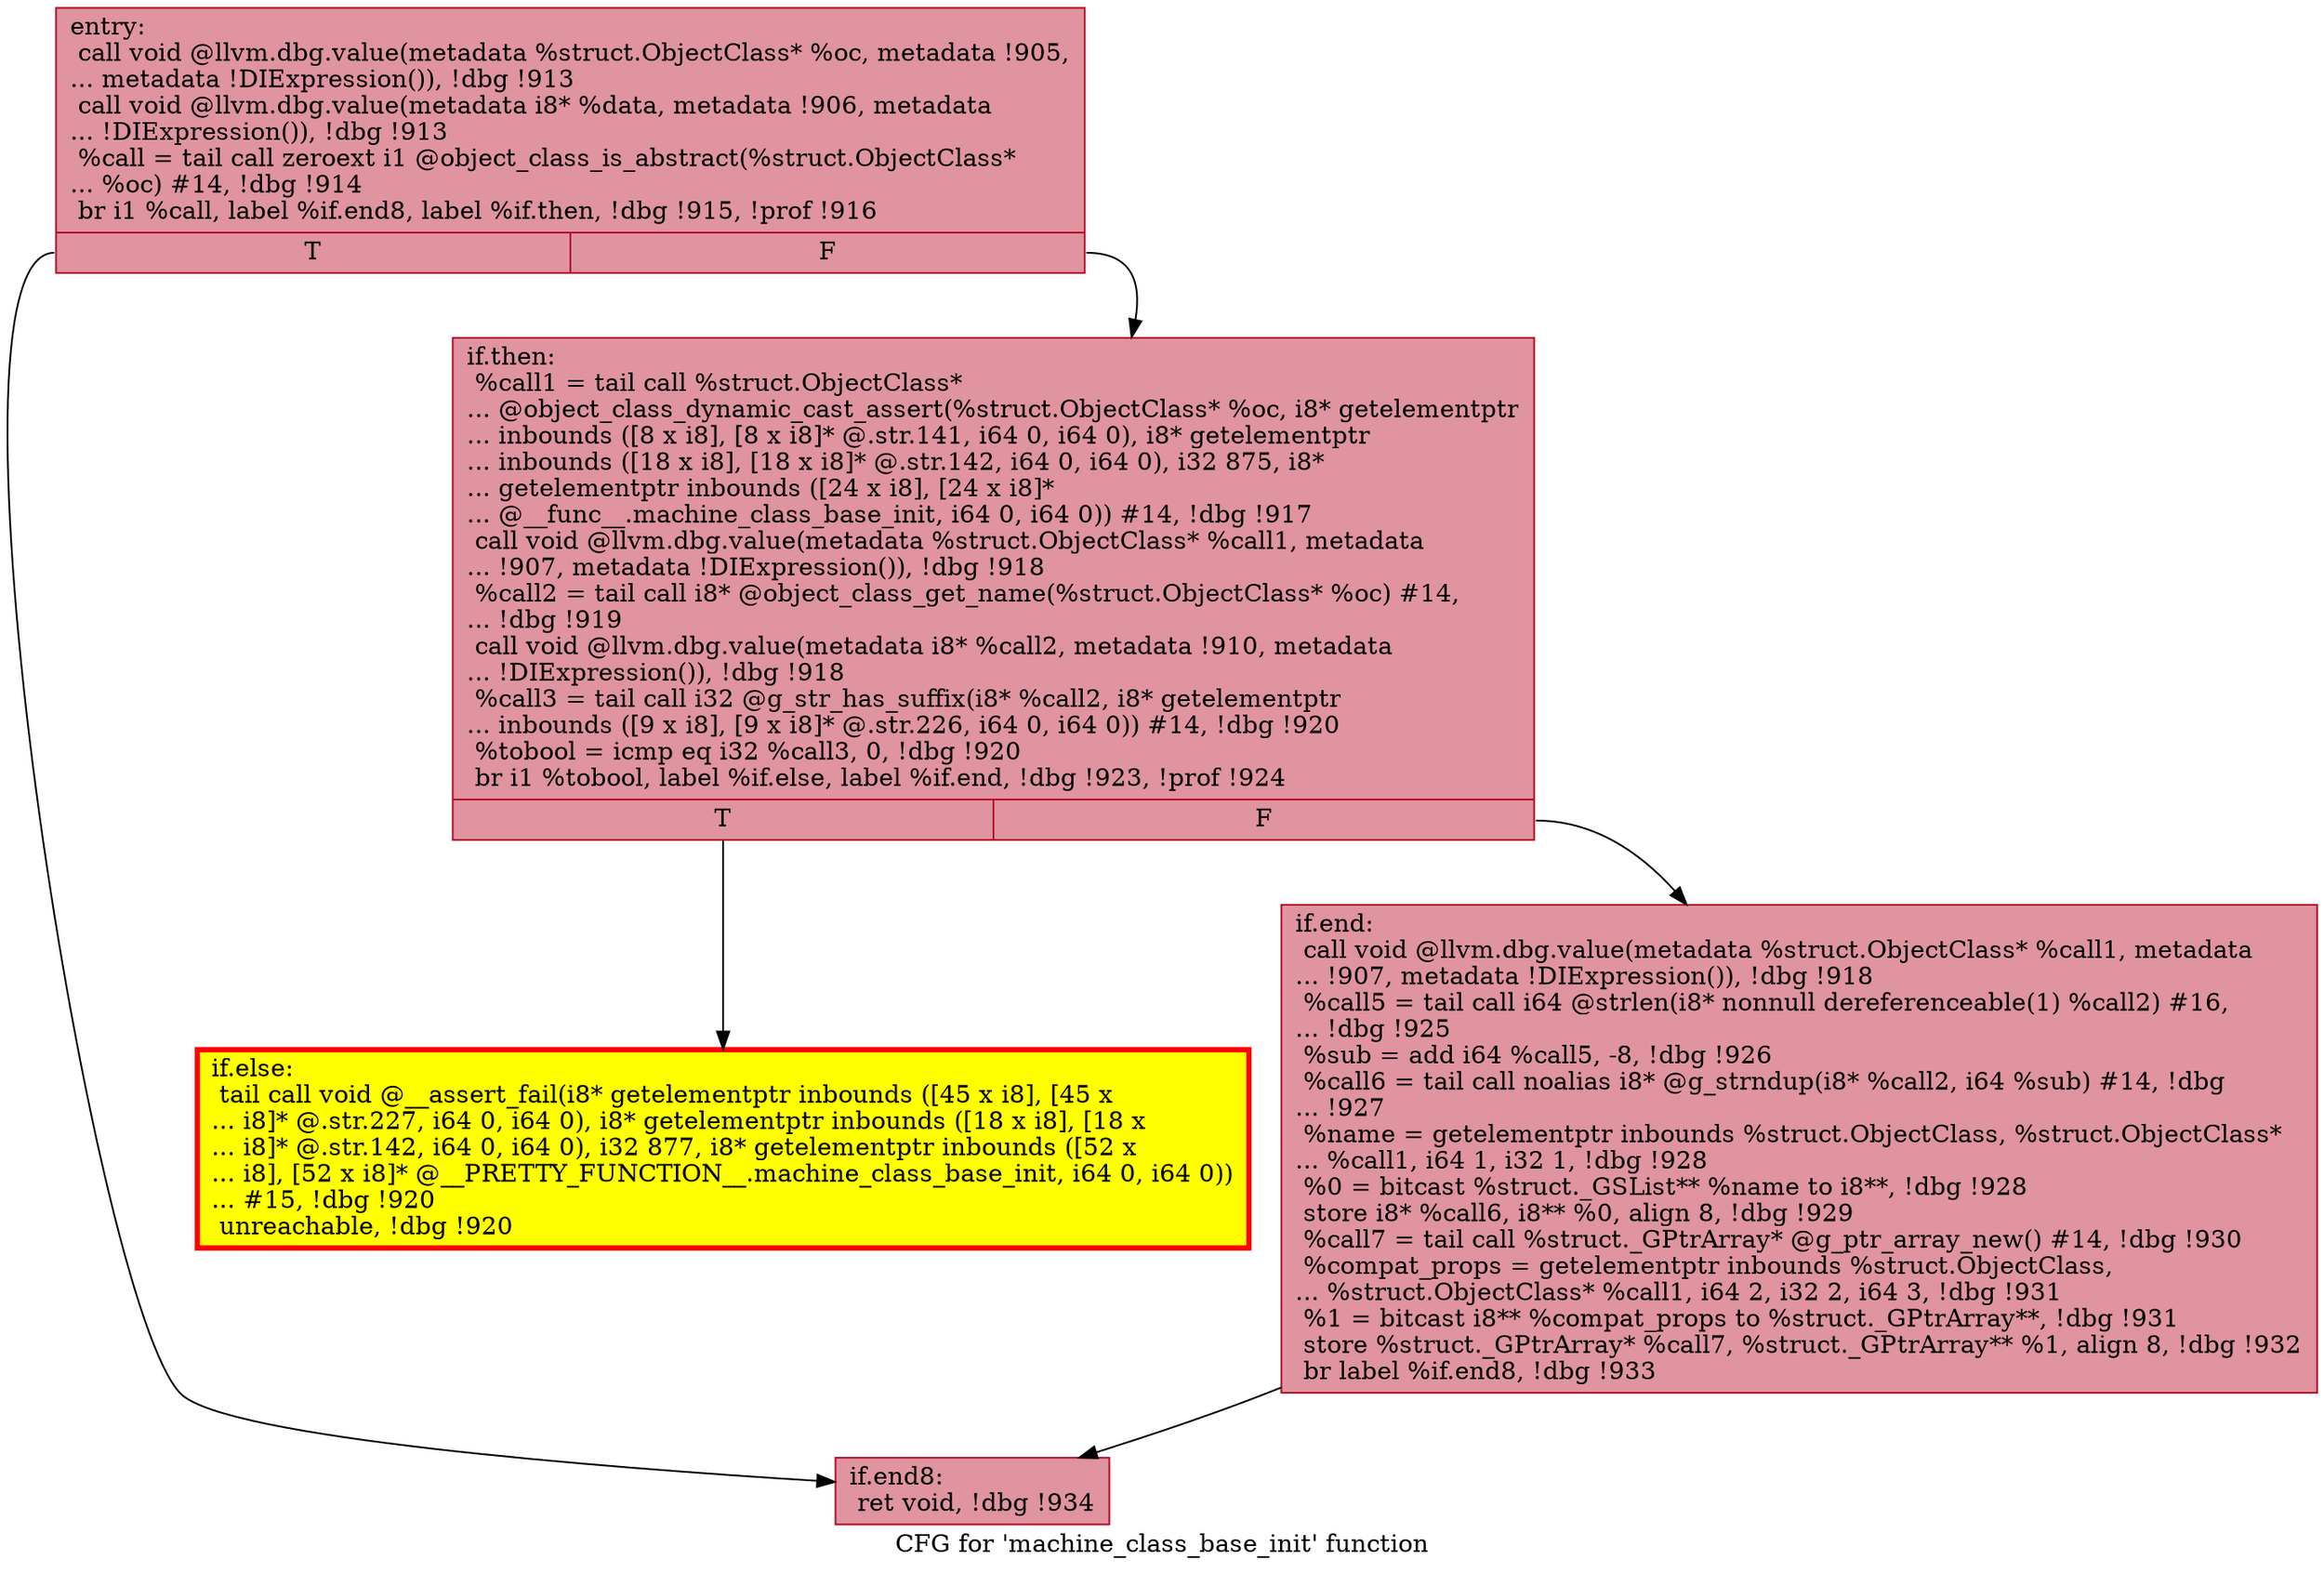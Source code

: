 digraph "CFG for 'machine_class_base_init' function" {
	label="CFG for 'machine_class_base_init' function";

	Node0x564d9f530e00 [shape=record,color="#b70d28ff", style=filled, fillcolor="#b70d2870",label="{entry:\l  call void @llvm.dbg.value(metadata %struct.ObjectClass* %oc, metadata !905,\l... metadata !DIExpression()), !dbg !913\l  call void @llvm.dbg.value(metadata i8* %data, metadata !906, metadata\l... !DIExpression()), !dbg !913\l  %call = tail call zeroext i1 @object_class_is_abstract(%struct.ObjectClass*\l... %oc) #14, !dbg !914\l  br i1 %call, label %if.end8, label %if.then, !dbg !915, !prof !916\l|{<s0>T|<s1>F}}"];
	Node0x564d9f530e00:s0 -> Node0x564d9f616990;
	Node0x564d9f530e00:s1 -> Node0x564d9f616780;
	Node0x564d9f616780 [shape=record,color="#b70d28ff", style=filled, fillcolor="#b70d2870",label="{if.then:                                          \l  %call1 = tail call %struct.ObjectClass*\l... @object_class_dynamic_cast_assert(%struct.ObjectClass* %oc, i8* getelementptr\l... inbounds ([8 x i8], [8 x i8]* @.str.141, i64 0, i64 0), i8* getelementptr\l... inbounds ([18 x i8], [18 x i8]* @.str.142, i64 0, i64 0), i32 875, i8*\l... getelementptr inbounds ([24 x i8], [24 x i8]*\l... @__func__.machine_class_base_init, i64 0, i64 0)) #14, !dbg !917\l  call void @llvm.dbg.value(metadata %struct.ObjectClass* %call1, metadata\l... !907, metadata !DIExpression()), !dbg !918\l  %call2 = tail call i8* @object_class_get_name(%struct.ObjectClass* %oc) #14,\l... !dbg !919\l  call void @llvm.dbg.value(metadata i8* %call2, metadata !910, metadata\l... !DIExpression()), !dbg !918\l  %call3 = tail call i32 @g_str_has_suffix(i8* %call2, i8* getelementptr\l... inbounds ([9 x i8], [9 x i8]* @.str.226, i64 0, i64 0)) #14, !dbg !920\l  %tobool = icmp eq i32 %call3, 0, !dbg !920\l  br i1 %tobool, label %if.else, label %if.end, !dbg !923, !prof !924\l|{<s0>T|<s1>F}}"];
	Node0x564d9f616780:s0 -> Node0x564d9f618720;
	Node0x564d9f616780:s1 -> Node0x564d9f6186b0;
	Node0x564d9f618720 [shape=record,penwidth=3.0, style="filled", color="red", fillcolor="yellow",label="{if.else:                                          \l  tail call void @__assert_fail(i8* getelementptr inbounds ([45 x i8], [45 x\l... i8]* @.str.227, i64 0, i64 0), i8* getelementptr inbounds ([18 x i8], [18 x\l... i8]* @.str.142, i64 0, i64 0), i32 877, i8* getelementptr inbounds ([52 x\l... i8], [52 x i8]* @__PRETTY_FUNCTION__.machine_class_base_init, i64 0, i64 0))\l... #15, !dbg !920\l  unreachable, !dbg !920\l}"];
	Node0x564d9f6186b0 [shape=record,color="#b70d28ff", style=filled, fillcolor="#b70d2870",label="{if.end:                                           \l  call void @llvm.dbg.value(metadata %struct.ObjectClass* %call1, metadata\l... !907, metadata !DIExpression()), !dbg !918\l  %call5 = tail call i64 @strlen(i8* nonnull dereferenceable(1) %call2) #16,\l... !dbg !925\l  %sub = add i64 %call5, -8, !dbg !926\l  %call6 = tail call noalias i8* @g_strndup(i8* %call2, i64 %sub) #14, !dbg\l... !927\l  %name = getelementptr inbounds %struct.ObjectClass, %struct.ObjectClass*\l... %call1, i64 1, i32 1, !dbg !928\l  %0 = bitcast %struct._GSList** %name to i8**, !dbg !928\l  store i8* %call6, i8** %0, align 8, !dbg !929\l  %call7 = tail call %struct._GPtrArray* @g_ptr_array_new() #14, !dbg !930\l  %compat_props = getelementptr inbounds %struct.ObjectClass,\l... %struct.ObjectClass* %call1, i64 2, i32 2, i64 3, !dbg !931\l  %1 = bitcast i8** %compat_props to %struct._GPtrArray**, !dbg !931\l  store %struct._GPtrArray* %call7, %struct._GPtrArray** %1, align 8, !dbg !932\l  br label %if.end8, !dbg !933\l}"];
	Node0x564d9f6186b0 -> Node0x564d9f616990;
	Node0x564d9f616990 [shape=record,color="#b70d28ff", style=filled, fillcolor="#b70d2870",label="{if.end8:                                          \l  ret void, !dbg !934\l}"];
}
